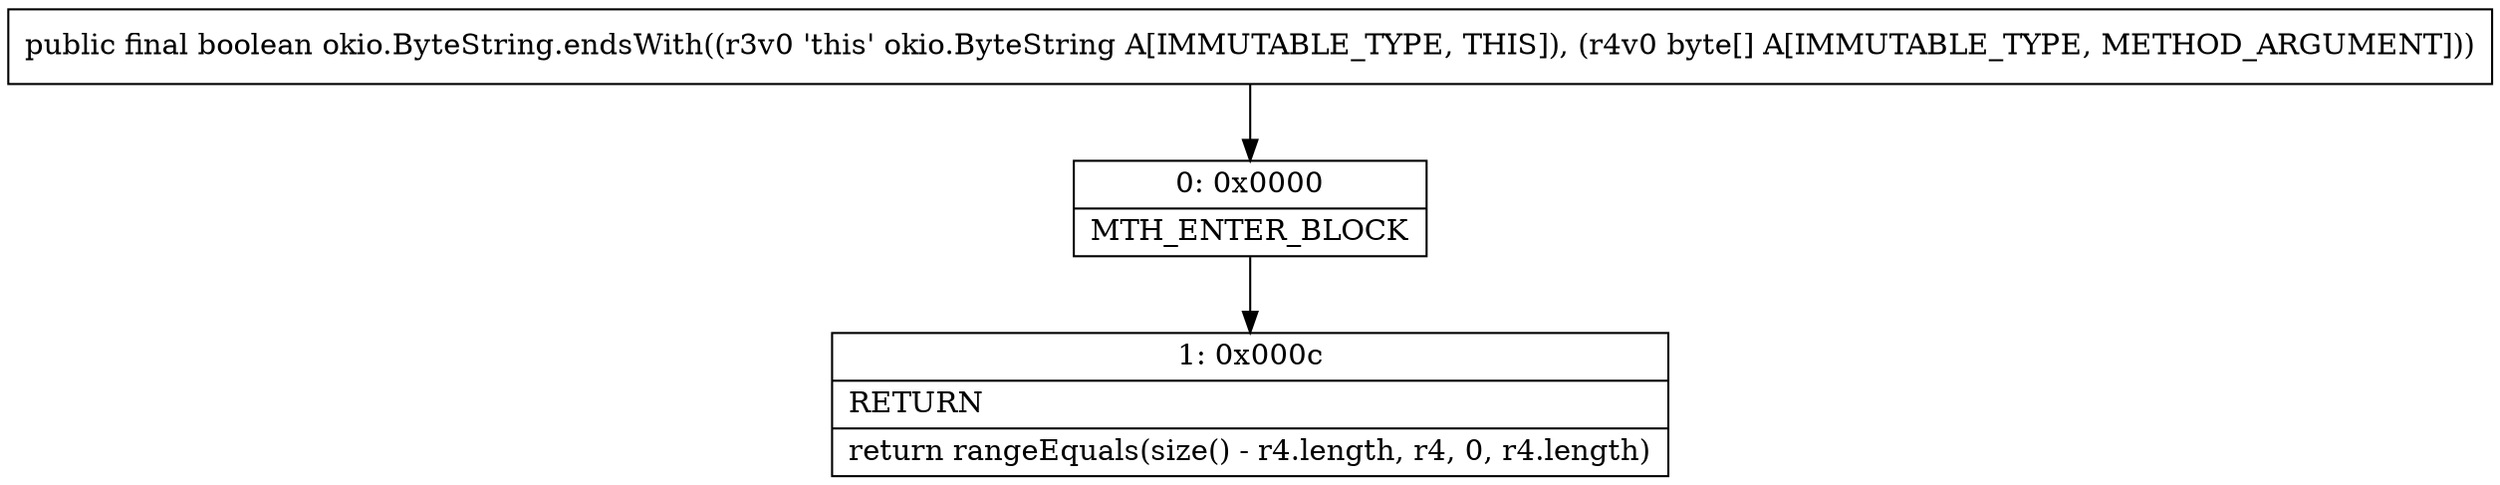 digraph "CFG forokio.ByteString.endsWith([B)Z" {
Node_0 [shape=record,label="{0\:\ 0x0000|MTH_ENTER_BLOCK\l}"];
Node_1 [shape=record,label="{1\:\ 0x000c|RETURN\l|return rangeEquals(size() \- r4.length, r4, 0, r4.length)\l}"];
MethodNode[shape=record,label="{public final boolean okio.ByteString.endsWith((r3v0 'this' okio.ByteString A[IMMUTABLE_TYPE, THIS]), (r4v0 byte[] A[IMMUTABLE_TYPE, METHOD_ARGUMENT])) }"];
MethodNode -> Node_0;
Node_0 -> Node_1;
}

